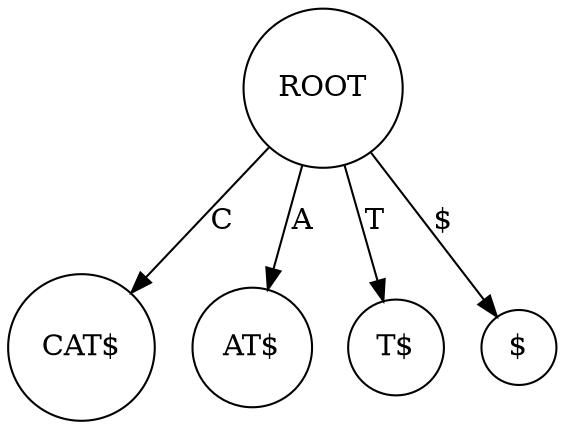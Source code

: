 digraph "Suffix tree" {
  node [shape=circle];
  0 [label="ROOT"];
  0 -> 1 [ label="C" ];
  0 -> 2 [ label="A" ];
  0 -> 3 [ label="T" ];
  0 -> 4 [ label="$" ];
  1 [label="CAT$"];
  2 [label="AT$"];
  3 [label="T$"];
  4 [label="$"];
}
